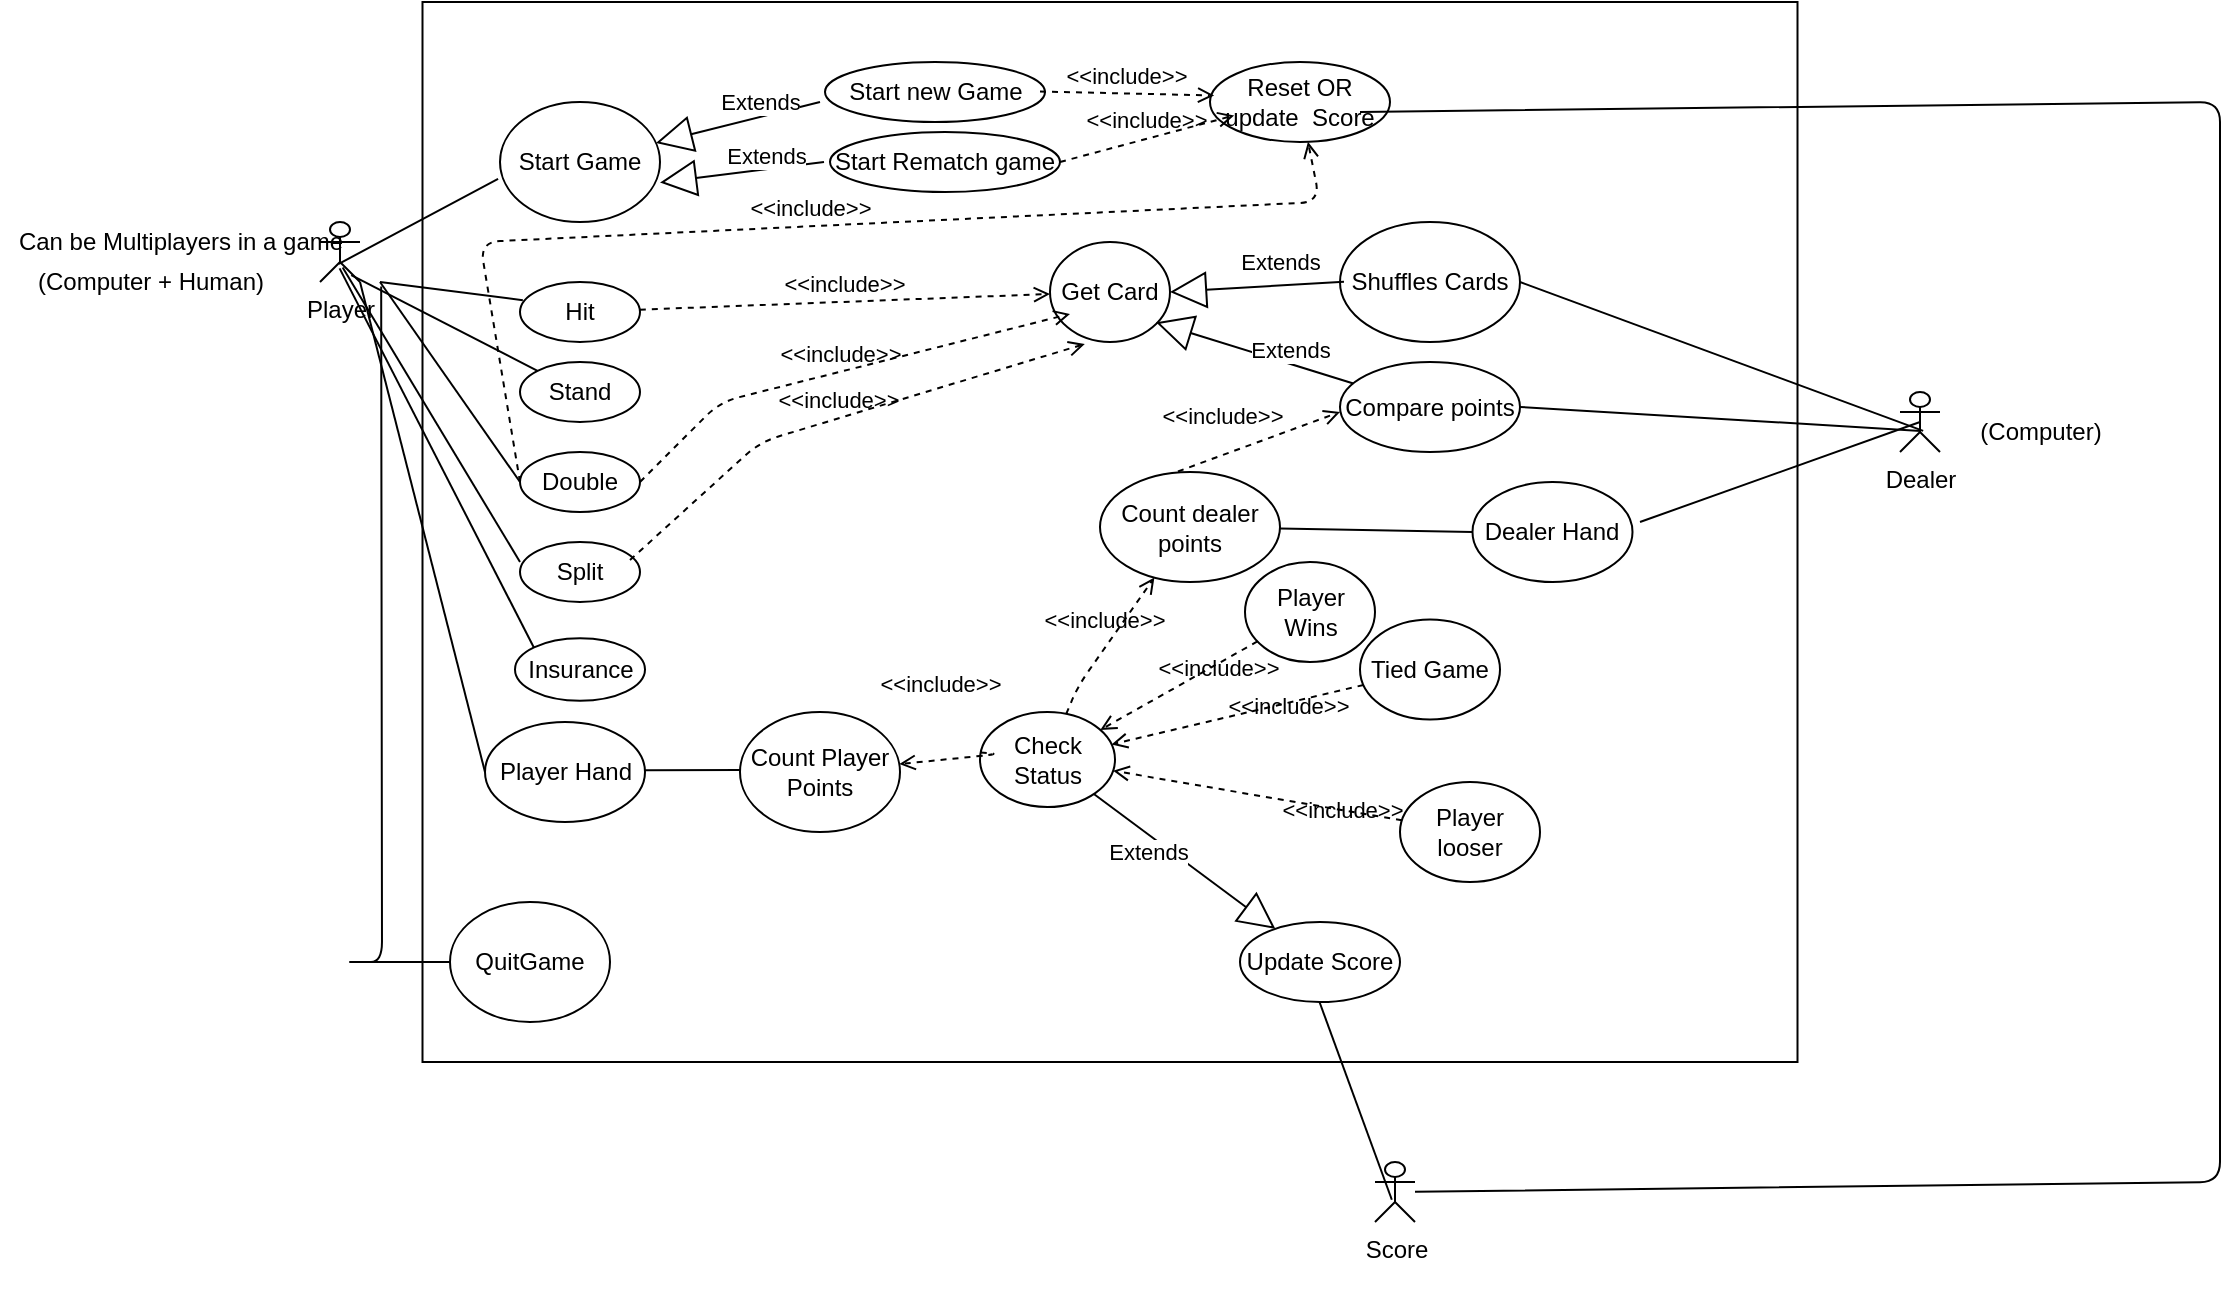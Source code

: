 <mxfile version="14.4.4" type="github">
  <diagram id="JFFTHve_9rxQ_7Y7nS_G" name="Page-1">
    <mxGraphModel dx="2512" dy="1837" grid="1" gridSize="10" guides="1" tooltips="1" connect="1" arrows="1" fold="1" page="1" pageScale="1" pageWidth="850" pageHeight="1100" math="0" shadow="0">
      <root>
        <mxCell id="0" />
        <mxCell id="1" parent="0" />
        <mxCell id="o8Tci1gJP2nC2cgZEV9O-1" value="" style="rounded=0;whiteSpace=wrap;html=1;" vertex="1" parent="1">
          <mxGeometry x="131.25" y="-60" width="687.5" height="530" as="geometry" />
        </mxCell>
        <mxCell id="o8Tci1gJP2nC2cgZEV9O-2" value="Player&lt;br&gt;" style="shape=umlActor;verticalLabelPosition=bottom;verticalAlign=top;html=1;" vertex="1" parent="1">
          <mxGeometry x="80" y="50" width="20" height="30" as="geometry" />
        </mxCell>
        <mxCell id="o8Tci1gJP2nC2cgZEV9O-3" value="Dealer&lt;br&gt;" style="shape=umlActor;verticalLabelPosition=bottom;verticalAlign=top;html=1;" vertex="1" parent="1">
          <mxGeometry x="870" y="135" width="20" height="30" as="geometry" />
        </mxCell>
        <mxCell id="o8Tci1gJP2nC2cgZEV9O-4" value="Score&lt;br&gt;&lt;span style=&quot;color: rgba(0 , 0 , 0 , 0) ; font-family: monospace ; font-size: 0px&quot;&gt;%3CmxGraphModel%3E%3Croot%3E%3CmxCell%20id%3D%220%22%2F%3E%3CmxCell%20id%3D%221%22%20parent%3D%220%22%2F%3E%3CmxCell%20id%3D%222%22%20value%3D%22Player%26lt%3Bbr%26gt%3B%22%20style%3D%22shape%3DumlActor%3BverticalLabelPosition%3Dbottom%3BverticalAlign%3Dtop%3Bhtml%3D1%3B%22%20vertex%3D%221%22%20parent%3D%221%22%3E%3CmxGeometry%20x%3D%2255%22%20y%3D%22160%22%20width%3D%2220%22%20height%3D%2230%22%20as%3D%22geometry%22%2F%3E%3C%2FmxCell%3E%3C%2Froot%3E%3C%2FmxGraphModel%3E&lt;/span&gt;" style="shape=umlActor;verticalLabelPosition=bottom;verticalAlign=top;html=1;" vertex="1" parent="1">
          <mxGeometry x="607.5" y="520" width="20" height="30" as="geometry" />
        </mxCell>
        <mxCell id="o8Tci1gJP2nC2cgZEV9O-5" value="Get Card" style="ellipse;whiteSpace=wrap;html=1;" vertex="1" parent="1">
          <mxGeometry x="445" y="60" width="60" height="50" as="geometry" />
        </mxCell>
        <mxCell id="o8Tci1gJP2nC2cgZEV9O-6" value="Shuffles Cards" style="ellipse;whiteSpace=wrap;html=1;" vertex="1" parent="1">
          <mxGeometry x="590" y="50" width="90" height="60" as="geometry" />
        </mxCell>
        <mxCell id="o8Tci1gJP2nC2cgZEV9O-7" value="Hit" style="ellipse;whiteSpace=wrap;html=1;" vertex="1" parent="1">
          <mxGeometry x="180" y="80" width="60" height="30" as="geometry" />
        </mxCell>
        <mxCell id="o8Tci1gJP2nC2cgZEV9O-8" value="Reset OR update&amp;nbsp; Score" style="ellipse;whiteSpace=wrap;html=1;" vertex="1" parent="1">
          <mxGeometry x="525" y="-30" width="90" height="40" as="geometry" />
        </mxCell>
        <mxCell id="o8Tci1gJP2nC2cgZEV9O-9" value="Start Game&lt;br&gt;" style="ellipse;whiteSpace=wrap;html=1;" vertex="1" parent="1">
          <mxGeometry x="170" y="-10" width="80" height="60" as="geometry" />
        </mxCell>
        <mxCell id="o8Tci1gJP2nC2cgZEV9O-10" value="Start new Game" style="ellipse;whiteSpace=wrap;html=1;" vertex="1" parent="1">
          <mxGeometry x="332.5" y="-30" width="110" height="30" as="geometry" />
        </mxCell>
        <mxCell id="o8Tci1gJP2nC2cgZEV9O-11" value="Start Rematch game" style="ellipse;whiteSpace=wrap;html=1;" vertex="1" parent="1">
          <mxGeometry x="335" y="5" width="115" height="30" as="geometry" />
        </mxCell>
        <mxCell id="o8Tci1gJP2nC2cgZEV9O-12" value="Extends" style="endArrow=block;endSize=16;endFill=0;html=1;" edge="1" parent="1" target="o8Tci1gJP2nC2cgZEV9O-9">
          <mxGeometry x="-0.312" y="-7" width="160" relative="1" as="geometry">
            <mxPoint x="330" y="-10" as="sourcePoint" />
            <mxPoint x="330" y="-5.29" as="targetPoint" />
            <Array as="points">
              <mxPoint x="330" y="-10" />
            </Array>
            <mxPoint as="offset" />
          </mxGeometry>
        </mxCell>
        <mxCell id="o8Tci1gJP2nC2cgZEV9O-13" value="Extends" style="endArrow=block;endSize=16;endFill=0;html=1;" edge="1" parent="1">
          <mxGeometry x="-0.312" y="-7" width="160" relative="1" as="geometry">
            <mxPoint x="332" y="20.0" as="sourcePoint" />
            <mxPoint x="250.003" y="30.295" as="targetPoint" />
            <Array as="points" />
            <mxPoint as="offset" />
          </mxGeometry>
        </mxCell>
        <mxCell id="o8Tci1gJP2nC2cgZEV9O-14" value="&amp;lt;&amp;lt;include&amp;gt;&amp;gt;" style="html=1;verticalAlign=bottom;labelBackgroundColor=none;endArrow=open;endFill=0;dashed=1;entryX=0.023;entryY=0.418;entryDx=0;entryDy=0;entryPerimeter=0;" edge="1" parent="1" target="o8Tci1gJP2nC2cgZEV9O-8">
          <mxGeometry width="160" relative="1" as="geometry">
            <mxPoint x="440" y="-15.24" as="sourcePoint" />
            <mxPoint x="600" y="-15.24" as="targetPoint" />
          </mxGeometry>
        </mxCell>
        <mxCell id="o8Tci1gJP2nC2cgZEV9O-15" value="" style="endArrow=none;html=1;" edge="1" parent="1" source="o8Tci1gJP2nC2cgZEV9O-4">
          <mxGeometry width="50" height="50" relative="1" as="geometry">
            <mxPoint x="780" y="-5" as="sourcePoint" />
            <mxPoint x="600" y="-5.0" as="targetPoint" />
            <Array as="points">
              <mxPoint x="1030" y="530" />
              <mxPoint x="1030" y="420" />
              <mxPoint x="1030" y="-10" />
            </Array>
          </mxGeometry>
        </mxCell>
        <mxCell id="o8Tci1gJP2nC2cgZEV9O-16" value="" style="endArrow=none;html=1;entryX=-0.012;entryY=0.64;entryDx=0;entryDy=0;entryPerimeter=0;exitX=0.471;exitY=0.697;exitDx=0;exitDy=0;exitPerimeter=0;" edge="1" parent="1" source="o8Tci1gJP2nC2cgZEV9O-2" target="o8Tci1gJP2nC2cgZEV9O-9">
          <mxGeometry width="50" height="50" relative="1" as="geometry">
            <mxPoint x="125" y="70" as="sourcePoint" />
            <mxPoint x="175" y="20" as="targetPoint" />
          </mxGeometry>
        </mxCell>
        <mxCell id="o8Tci1gJP2nC2cgZEV9O-17" value="Stand" style="ellipse;whiteSpace=wrap;html=1;" vertex="1" parent="1">
          <mxGeometry x="180" y="120" width="60" height="30" as="geometry" />
        </mxCell>
        <mxCell id="o8Tci1gJP2nC2cgZEV9O-18" value="Double" style="ellipse;whiteSpace=wrap;html=1;" vertex="1" parent="1">
          <mxGeometry x="180" y="165" width="60" height="30" as="geometry" />
        </mxCell>
        <mxCell id="o8Tci1gJP2nC2cgZEV9O-19" value="Split" style="ellipse;whiteSpace=wrap;html=1;" vertex="1" parent="1">
          <mxGeometry x="180" y="210" width="60" height="30" as="geometry" />
        </mxCell>
        <mxCell id="o8Tci1gJP2nC2cgZEV9O-20" value="" style="endArrow=none;html=1;entryX=0.024;entryY=0.303;entryDx=0;entryDy=0;entryPerimeter=0;" edge="1" parent="1" target="o8Tci1gJP2nC2cgZEV9O-7">
          <mxGeometry width="50" height="50" relative="1" as="geometry">
            <mxPoint x="110" y="80.0" as="sourcePoint" />
            <mxPoint x="179.04" y="38.4" as="targetPoint" />
          </mxGeometry>
        </mxCell>
        <mxCell id="o8Tci1gJP2nC2cgZEV9O-21" value="" style="endArrow=none;html=1;entryX=0;entryY=0;entryDx=0;entryDy=0;exitX=0.781;exitY=0.887;exitDx=0;exitDy=0;exitPerimeter=0;" edge="1" parent="1" source="o8Tci1gJP2nC2cgZEV9O-2" target="o8Tci1gJP2nC2cgZEV9O-17">
          <mxGeometry width="50" height="50" relative="1" as="geometry">
            <mxPoint x="130" y="80" as="sourcePoint" />
            <mxPoint x="189.04" y="48.4" as="targetPoint" />
          </mxGeometry>
        </mxCell>
        <mxCell id="o8Tci1gJP2nC2cgZEV9O-22" value="" style="endArrow=none;html=1;entryX=0;entryY=0.5;entryDx=0;entryDy=0;" edge="1" parent="1" target="o8Tci1gJP2nC2cgZEV9O-18">
          <mxGeometry width="50" height="50" relative="1" as="geometry">
            <mxPoint x="110" y="80.0" as="sourcePoint" />
            <mxPoint x="199.04" y="58.4" as="targetPoint" />
          </mxGeometry>
        </mxCell>
        <mxCell id="o8Tci1gJP2nC2cgZEV9O-23" value="" style="endArrow=none;html=1;entryX=0.567;entryY=0.76;entryDx=0;entryDy=0;entryPerimeter=0;exitX=0;exitY=0.333;exitDx=0;exitDy=0;exitPerimeter=0;" edge="1" parent="1" source="o8Tci1gJP2nC2cgZEV9O-19" target="o8Tci1gJP2nC2cgZEV9O-2">
          <mxGeometry width="50" height="50" relative="1" as="geometry">
            <mxPoint x="80.96" y="140" as="sourcePoint" />
            <mxPoint x="125" y="98.4" as="targetPoint" />
          </mxGeometry>
        </mxCell>
        <mxCell id="o8Tci1gJP2nC2cgZEV9O-24" value="&amp;lt;&amp;lt;include&amp;gt;&amp;gt;" style="html=1;verticalAlign=bottom;labelBackgroundColor=none;endArrow=open;endFill=0;dashed=1;entryX=0.023;entryY=0.418;entryDx=0;entryDy=0;entryPerimeter=0;" edge="1" parent="1" source="o8Tci1gJP2nC2cgZEV9O-7">
          <mxGeometry width="160" relative="1" as="geometry">
            <mxPoint x="372.93" y="84.02" as="sourcePoint" />
            <mxPoint x="445.0" y="85.98" as="targetPoint" />
          </mxGeometry>
        </mxCell>
        <mxCell id="o8Tci1gJP2nC2cgZEV9O-25" value="" style="endArrow=none;html=1;entryX=1;entryY=0.5;entryDx=0;entryDy=0;exitX=0.579;exitY=0.648;exitDx=0;exitDy=0;exitPerimeter=0;" edge="1" parent="1" source="o8Tci1gJP2nC2cgZEV9O-3" target="o8Tci1gJP2nC2cgZEV9O-6">
          <mxGeometry width="50" height="50" relative="1" as="geometry">
            <mxPoint x="846.25" y="144.83" as="sourcePoint" />
            <mxPoint x="746.25" y="85" as="targetPoint" />
          </mxGeometry>
        </mxCell>
        <mxCell id="o8Tci1gJP2nC2cgZEV9O-26" value="Extends" style="endArrow=block;endSize=16;endFill=0;html=1;entryX=1;entryY=0.5;entryDx=0;entryDy=0;" edge="1" parent="1" target="o8Tci1gJP2nC2cgZEV9O-5">
          <mxGeometry x="-0.28" y="-12" width="160" relative="1" as="geometry">
            <mxPoint x="592" y="79.85" as="sourcePoint" />
            <mxPoint x="510.003" y="90.145" as="targetPoint" />
            <Array as="points" />
            <mxPoint as="offset" />
          </mxGeometry>
        </mxCell>
        <mxCell id="o8Tci1gJP2nC2cgZEV9O-27" value="Count dealer points" style="ellipse;whiteSpace=wrap;html=1;" vertex="1" parent="1">
          <mxGeometry x="470" y="175" width="90" height="55" as="geometry" />
        </mxCell>
        <mxCell id="o8Tci1gJP2nC2cgZEV9O-28" value="Compare points" style="ellipse;whiteSpace=wrap;html=1;" vertex="1" parent="1">
          <mxGeometry x="590" y="120" width="90" height="45" as="geometry" />
        </mxCell>
        <mxCell id="o8Tci1gJP2nC2cgZEV9O-29" value="Check Status" style="ellipse;whiteSpace=wrap;html=1;" vertex="1" parent="1">
          <mxGeometry x="410" y="295" width="67.5" height="47.5" as="geometry" />
        </mxCell>
        <mxCell id="o8Tci1gJP2nC2cgZEV9O-30" value="Dealer Hand" style="ellipse;whiteSpace=wrap;html=1;" vertex="1" parent="1">
          <mxGeometry x="656.25" y="180" width="80" height="50" as="geometry" />
        </mxCell>
        <mxCell id="o8Tci1gJP2nC2cgZEV9O-31" value="Player looser" style="ellipse;whiteSpace=wrap;html=1;" vertex="1" parent="1">
          <mxGeometry x="620" y="330" width="70" height="50" as="geometry" />
        </mxCell>
        <mxCell id="o8Tci1gJP2nC2cgZEV9O-32" value="Player Wins" style="ellipse;whiteSpace=wrap;html=1;" vertex="1" parent="1">
          <mxGeometry x="542.5" y="220" width="65" height="50" as="geometry" />
        </mxCell>
        <mxCell id="o8Tci1gJP2nC2cgZEV9O-33" value="" style="endArrow=none;html=1;entryX=1;entryY=0.5;entryDx=0;entryDy=0;exitX=0.521;exitY=0.648;exitDx=0;exitDy=0;exitPerimeter=0;" edge="1" parent="1" source="o8Tci1gJP2nC2cgZEV9O-3" target="o8Tci1gJP2nC2cgZEV9O-28">
          <mxGeometry width="50" height="50" relative="1" as="geometry">
            <mxPoint x="856.25" y="154.83" as="sourcePoint" />
            <mxPoint x="736.25" y="157.5" as="targetPoint" />
          </mxGeometry>
        </mxCell>
        <mxCell id="o8Tci1gJP2nC2cgZEV9O-34" value="Extends" style="endArrow=block;endSize=16;endFill=0;html=1;" edge="1" parent="1" source="o8Tci1gJP2nC2cgZEV9O-28">
          <mxGeometry x="-0.312" y="-7" width="160" relative="1" as="geometry">
            <mxPoint x="570" y="150" as="sourcePoint" />
            <mxPoint x="498.003" y="100.145" as="targetPoint" />
            <Array as="points" />
            <mxPoint as="offset" />
          </mxGeometry>
        </mxCell>
        <mxCell id="o8Tci1gJP2nC2cgZEV9O-35" value="" style="endArrow=none;html=1;" edge="1" parent="1">
          <mxGeometry width="50" height="50" relative="1" as="geometry">
            <mxPoint x="880" y="150.0" as="sourcePoint" />
            <mxPoint x="740" y="200.0" as="targetPoint" />
          </mxGeometry>
        </mxCell>
        <mxCell id="o8Tci1gJP2nC2cgZEV9O-36" value="" style="endArrow=none;html=1;exitX=0;exitY=0.5;exitDx=0;exitDy=0;" edge="1" parent="1" source="o8Tci1gJP2nC2cgZEV9O-30" target="o8Tci1gJP2nC2cgZEV9O-27">
          <mxGeometry width="50" height="50" relative="1" as="geometry">
            <mxPoint x="711.25" y="155" as="sourcePoint" />
            <mxPoint x="591.25" y="210" as="targetPoint" />
          </mxGeometry>
        </mxCell>
        <mxCell id="o8Tci1gJP2nC2cgZEV9O-37" value="&amp;lt;&amp;lt;include&amp;gt;&amp;gt;" style="html=1;verticalAlign=bottom;labelBackgroundColor=none;endArrow=open;endFill=0;dashed=1;" edge="1" parent="1" source="o8Tci1gJP2nC2cgZEV9O-29" target="o8Tci1gJP2nC2cgZEV9O-27">
          <mxGeometry x="0.049" y="3" width="160" relative="1" as="geometry">
            <mxPoint x="660.43" y="291.52" as="sourcePoint" />
            <mxPoint x="732.5" y="293.48" as="targetPoint" />
            <mxPoint as="offset" />
            <Array as="points">
              <mxPoint x="459" y="282" />
            </Array>
          </mxGeometry>
        </mxCell>
        <mxCell id="o8Tci1gJP2nC2cgZEV9O-38" value="Update Score" style="ellipse;whiteSpace=wrap;html=1;" vertex="1" parent="1">
          <mxGeometry x="540" y="400" width="80" height="40" as="geometry" />
        </mxCell>
        <mxCell id="o8Tci1gJP2nC2cgZEV9O-39" value="Extends" style="endArrow=block;endSize=16;endFill=0;html=1;" edge="1" parent="1" source="o8Tci1gJP2nC2cgZEV9O-29" target="o8Tci1gJP2nC2cgZEV9O-38">
          <mxGeometry x="-0.312" y="-7" width="160" relative="1" as="geometry">
            <mxPoint x="615" y="287.5" as="sourcePoint" />
            <mxPoint x="620" y="347.5" as="targetPoint" />
            <Array as="points" />
            <mxPoint as="offset" />
          </mxGeometry>
        </mxCell>
        <mxCell id="o8Tci1gJP2nC2cgZEV9O-40" value="" style="endArrow=none;html=1;exitX=0.421;exitY=0.629;exitDx=0;exitDy=0;exitPerimeter=0;entryX=0.498;entryY=1.006;entryDx=0;entryDy=0;entryPerimeter=0;" edge="1" parent="1" source="o8Tci1gJP2nC2cgZEV9O-4" target="o8Tci1gJP2nC2cgZEV9O-38">
          <mxGeometry width="50" height="50" relative="1" as="geometry">
            <mxPoint x="900" y="280" as="sourcePoint" />
            <mxPoint x="690" y="350" as="targetPoint" />
            <Array as="points" />
          </mxGeometry>
        </mxCell>
        <mxCell id="o8Tci1gJP2nC2cgZEV9O-41" value="&amp;lt;&amp;lt;include&amp;gt;&amp;gt;" style="html=1;verticalAlign=bottom;labelBackgroundColor=none;endArrow=open;endFill=0;dashed=1;entryX=0.023;entryY=0.418;entryDx=0;entryDy=0;entryPerimeter=0;exitX=1;exitY=0.5;exitDx=0;exitDy=0;" edge="1" parent="1" source="o8Tci1gJP2nC2cgZEV9O-18">
          <mxGeometry width="160" relative="1" as="geometry">
            <mxPoint x="249.92" y="103.908" as="sourcePoint" />
            <mxPoint x="455" y="95.98" as="targetPoint" />
            <Array as="points">
              <mxPoint x="280" y="140" />
            </Array>
          </mxGeometry>
        </mxCell>
        <mxCell id="o8Tci1gJP2nC2cgZEV9O-42" value="&amp;lt;&amp;lt;include&amp;gt;&amp;gt;" style="html=1;verticalAlign=bottom;labelBackgroundColor=none;endArrow=open;endFill=0;dashed=1;entryX=0.29;entryY=1.02;entryDx=0;entryDy=0;entryPerimeter=0;exitX=1;exitY=0.5;exitDx=0;exitDy=0;" edge="1" parent="1" target="o8Tci1gJP2nC2cgZEV9O-5">
          <mxGeometry width="160" relative="1" as="geometry">
            <mxPoint x="235" y="219.02" as="sourcePoint" />
            <mxPoint x="450.0" y="135.0" as="targetPoint" />
            <Array as="points">
              <mxPoint x="300" y="160" />
            </Array>
          </mxGeometry>
        </mxCell>
        <mxCell id="o8Tci1gJP2nC2cgZEV9O-43" value="Can be Multiplayers in a game&lt;br&gt;" style="text;html=1;align=center;verticalAlign=middle;resizable=0;points=[];autosize=1;" vertex="1" parent="1">
          <mxGeometry x="-80" y="50" width="180" height="20" as="geometry" />
        </mxCell>
        <mxCell id="o8Tci1gJP2nC2cgZEV9O-44" value="(Computer + Human)" style="text;html=1;align=center;verticalAlign=middle;resizable=0;points=[];autosize=1;" vertex="1" parent="1">
          <mxGeometry x="-70" y="70" width="130" height="20" as="geometry" />
        </mxCell>
        <mxCell id="o8Tci1gJP2nC2cgZEV9O-45" value="(Computer)" style="text;html=1;align=center;verticalAlign=middle;resizable=0;points=[];autosize=1;" vertex="1" parent="1">
          <mxGeometry x="900" y="145" width="80" height="20" as="geometry" />
        </mxCell>
        <mxCell id="o8Tci1gJP2nC2cgZEV9O-46" value="&amp;lt;&amp;lt;include&amp;gt;&amp;gt;" style="html=1;verticalAlign=bottom;labelBackgroundColor=none;endArrow=open;endFill=0;dashed=1;exitX=0.433;exitY=-0.005;exitDx=0;exitDy=0;exitPerimeter=0;" edge="1" parent="1" source="o8Tci1gJP2nC2cgZEV9O-27">
          <mxGeometry x="-0.368" y="10" width="160" relative="1" as="geometry">
            <mxPoint x="576.901" y="247.627" as="sourcePoint" />
            <mxPoint x="589.996" y="144.998" as="targetPoint" />
            <mxPoint as="offset" />
          </mxGeometry>
        </mxCell>
        <mxCell id="o8Tci1gJP2nC2cgZEV9O-47" value="Tied Game" style="ellipse;whiteSpace=wrap;html=1;" vertex="1" parent="1">
          <mxGeometry x="600" y="248.75" width="70" height="50" as="geometry" />
        </mxCell>
        <mxCell id="o8Tci1gJP2nC2cgZEV9O-48" value="&amp;lt;&amp;lt;include&amp;gt;&amp;gt;" style="html=1;verticalAlign=bottom;labelBackgroundColor=none;endArrow=open;endFill=0;dashed=1;" edge="1" parent="1" source="o8Tci1gJP2nC2cgZEV9O-47" target="o8Tci1gJP2nC2cgZEV9O-29">
          <mxGeometry x="-0.368" y="10" width="160" relative="1" as="geometry">
            <mxPoint x="404.49" y="230.005" as="sourcePoint" />
            <mxPoint x="485.516" y="200.278" as="targetPoint" />
            <mxPoint as="offset" />
            <Array as="points" />
          </mxGeometry>
        </mxCell>
        <mxCell id="o8Tci1gJP2nC2cgZEV9O-49" value="Insurance" style="ellipse;whiteSpace=wrap;html=1;" vertex="1" parent="1">
          <mxGeometry x="177.5" y="258.13" width="65" height="31.25" as="geometry" />
        </mxCell>
        <mxCell id="o8Tci1gJP2nC2cgZEV9O-50" value="" style="endArrow=none;html=1;entryX=0.49;entryY=0.773;entryDx=0;entryDy=0;entryPerimeter=0;exitX=0;exitY=0;exitDx=0;exitDy=0;" edge="1" parent="1" source="o8Tci1gJP2nC2cgZEV9O-49" target="o8Tci1gJP2nC2cgZEV9O-2">
          <mxGeometry width="50" height="50" relative="1" as="geometry">
            <mxPoint x="165" y="205.79" as="sourcePoint" />
            <mxPoint x="110" y="84.2" as="targetPoint" />
          </mxGeometry>
        </mxCell>
        <mxCell id="o8Tci1gJP2nC2cgZEV9O-51" value="&amp;lt;&amp;lt;include&amp;gt;&amp;gt;" style="html=1;verticalAlign=bottom;labelBackgroundColor=none;endArrow=open;endFill=0;dashed=1;" edge="1" parent="1" source="o8Tci1gJP2nC2cgZEV9O-31" target="o8Tci1gJP2nC2cgZEV9O-29">
          <mxGeometry x="-0.619" y="9" width="160" relative="1" as="geometry">
            <mxPoint x="393.25" y="280.15" as="sourcePoint" />
            <mxPoint x="480" y="300" as="targetPoint" />
            <mxPoint x="-1" as="offset" />
          </mxGeometry>
        </mxCell>
        <mxCell id="o8Tci1gJP2nC2cgZEV9O-52" value="&amp;lt;&amp;lt;include&amp;gt;&amp;gt;" style="html=1;verticalAlign=bottom;labelBackgroundColor=none;endArrow=open;endFill=0;dashed=1;" edge="1" parent="1" source="o8Tci1gJP2nC2cgZEV9O-32" target="o8Tci1gJP2nC2cgZEV9O-29">
          <mxGeometry x="-0.368" y="10" width="160" relative="1" as="geometry">
            <mxPoint x="403.25" y="290.15" as="sourcePoint" />
            <mxPoint x="505.516" y="220.278" as="targetPoint" />
            <mxPoint as="offset" />
          </mxGeometry>
        </mxCell>
        <mxCell id="o8Tci1gJP2nC2cgZEV9O-53" value="QuitGame" style="ellipse;whiteSpace=wrap;html=1;" vertex="1" parent="1">
          <mxGeometry x="145" y="390" width="80" height="60" as="geometry" />
        </mxCell>
        <mxCell id="o8Tci1gJP2nC2cgZEV9O-54" value="" style="endArrow=none;html=1;entryX=0.49;entryY=0.773;entryDx=0;entryDy=0;entryPerimeter=0;" edge="1" parent="1" source="o8Tci1gJP2nC2cgZEV9O-53">
          <mxGeometry width="50" height="50" relative="1" as="geometry">
            <mxPoint x="175.004" y="269.995" as="sourcePoint" />
            <mxPoint x="110.59" y="82.21" as="targetPoint" />
            <Array as="points">
              <mxPoint x="90" y="420" />
              <mxPoint x="111" y="420" />
            </Array>
          </mxGeometry>
        </mxCell>
        <mxCell id="o8Tci1gJP2nC2cgZEV9O-55" value="Player Hand" style="ellipse;whiteSpace=wrap;html=1;" vertex="1" parent="1">
          <mxGeometry x="162.5" y="300" width="80" height="50" as="geometry" />
        </mxCell>
        <mxCell id="o8Tci1gJP2nC2cgZEV9O-56" value="" style="endArrow=none;html=1;entryX=0;entryY=0.5;entryDx=0;entryDy=0;" edge="1" parent="1" target="o8Tci1gJP2nC2cgZEV9O-55">
          <mxGeometry width="50" height="50" relative="1" as="geometry">
            <mxPoint x="100" y="80.0" as="sourcePoint" />
            <mxPoint x="-25" y="120.0" as="targetPoint" />
          </mxGeometry>
        </mxCell>
        <mxCell id="o8Tci1gJP2nC2cgZEV9O-57" value="Count Player Points" style="ellipse;whiteSpace=wrap;html=1;" vertex="1" parent="1">
          <mxGeometry x="290" y="295" width="80" height="60" as="geometry" />
        </mxCell>
        <mxCell id="o8Tci1gJP2nC2cgZEV9O-58" value="" style="endArrow=none;html=1;" edge="1" parent="1">
          <mxGeometry width="50" height="50" relative="1" as="geometry">
            <mxPoint x="290" y="324" as="sourcePoint" />
            <mxPoint x="242.497" y="324.082" as="targetPoint" />
          </mxGeometry>
        </mxCell>
        <mxCell id="o8Tci1gJP2nC2cgZEV9O-59" value="&amp;lt;&amp;lt;include&amp;gt;&amp;gt;" style="html=1;verticalAlign=bottom;labelBackgroundColor=none;endArrow=open;endFill=0;dashed=1;exitX=0;exitY=0.5;exitDx=0;exitDy=0;" edge="1" parent="1" source="o8Tci1gJP2nC2cgZEV9O-18" target="o8Tci1gJP2nC2cgZEV9O-8">
          <mxGeometry width="160" relative="1" as="geometry">
            <mxPoint x="460" y="35.0" as="sourcePoint" />
            <mxPoint x="510" y="37" as="targetPoint" />
            <Array as="points">
              <mxPoint x="160" y="60" />
              <mxPoint x="580" y="40" />
            </Array>
          </mxGeometry>
        </mxCell>
        <mxCell id="o8Tci1gJP2nC2cgZEV9O-60" value="&amp;lt;&amp;lt;include&amp;gt;&amp;gt;" style="html=1;verticalAlign=bottom;labelBackgroundColor=none;endArrow=open;endFill=0;dashed=1;" edge="1" parent="1" source="o8Tci1gJP2nC2cgZEV9O-29" target="o8Tci1gJP2nC2cgZEV9O-57">
          <mxGeometry x="0.225" y="-29" width="160" relative="1" as="geometry">
            <mxPoint x="463.087" y="305.927" as="sourcePoint" />
            <mxPoint x="507.176" y="237.751" as="targetPoint" />
            <mxPoint as="offset" />
            <Array as="points">
              <mxPoint x="420" y="316" />
            </Array>
          </mxGeometry>
        </mxCell>
        <mxCell id="o8Tci1gJP2nC2cgZEV9O-61" value="&amp;lt;&amp;lt;include&amp;gt;&amp;gt;" style="html=1;verticalAlign=bottom;labelBackgroundColor=none;endArrow=open;endFill=0;dashed=1;entryX=0.023;entryY=0.418;entryDx=0;entryDy=0;entryPerimeter=0;exitX=1;exitY=0.5;exitDx=0;exitDy=0;" edge="1" parent="1" source="o8Tci1gJP2nC2cgZEV9O-11">
          <mxGeometry width="160" relative="1" as="geometry">
            <mxPoint x="450" y="-5.24" as="sourcePoint" />
            <mxPoint x="537.07" y="-3.28" as="targetPoint" />
          </mxGeometry>
        </mxCell>
      </root>
    </mxGraphModel>
  </diagram>
</mxfile>
